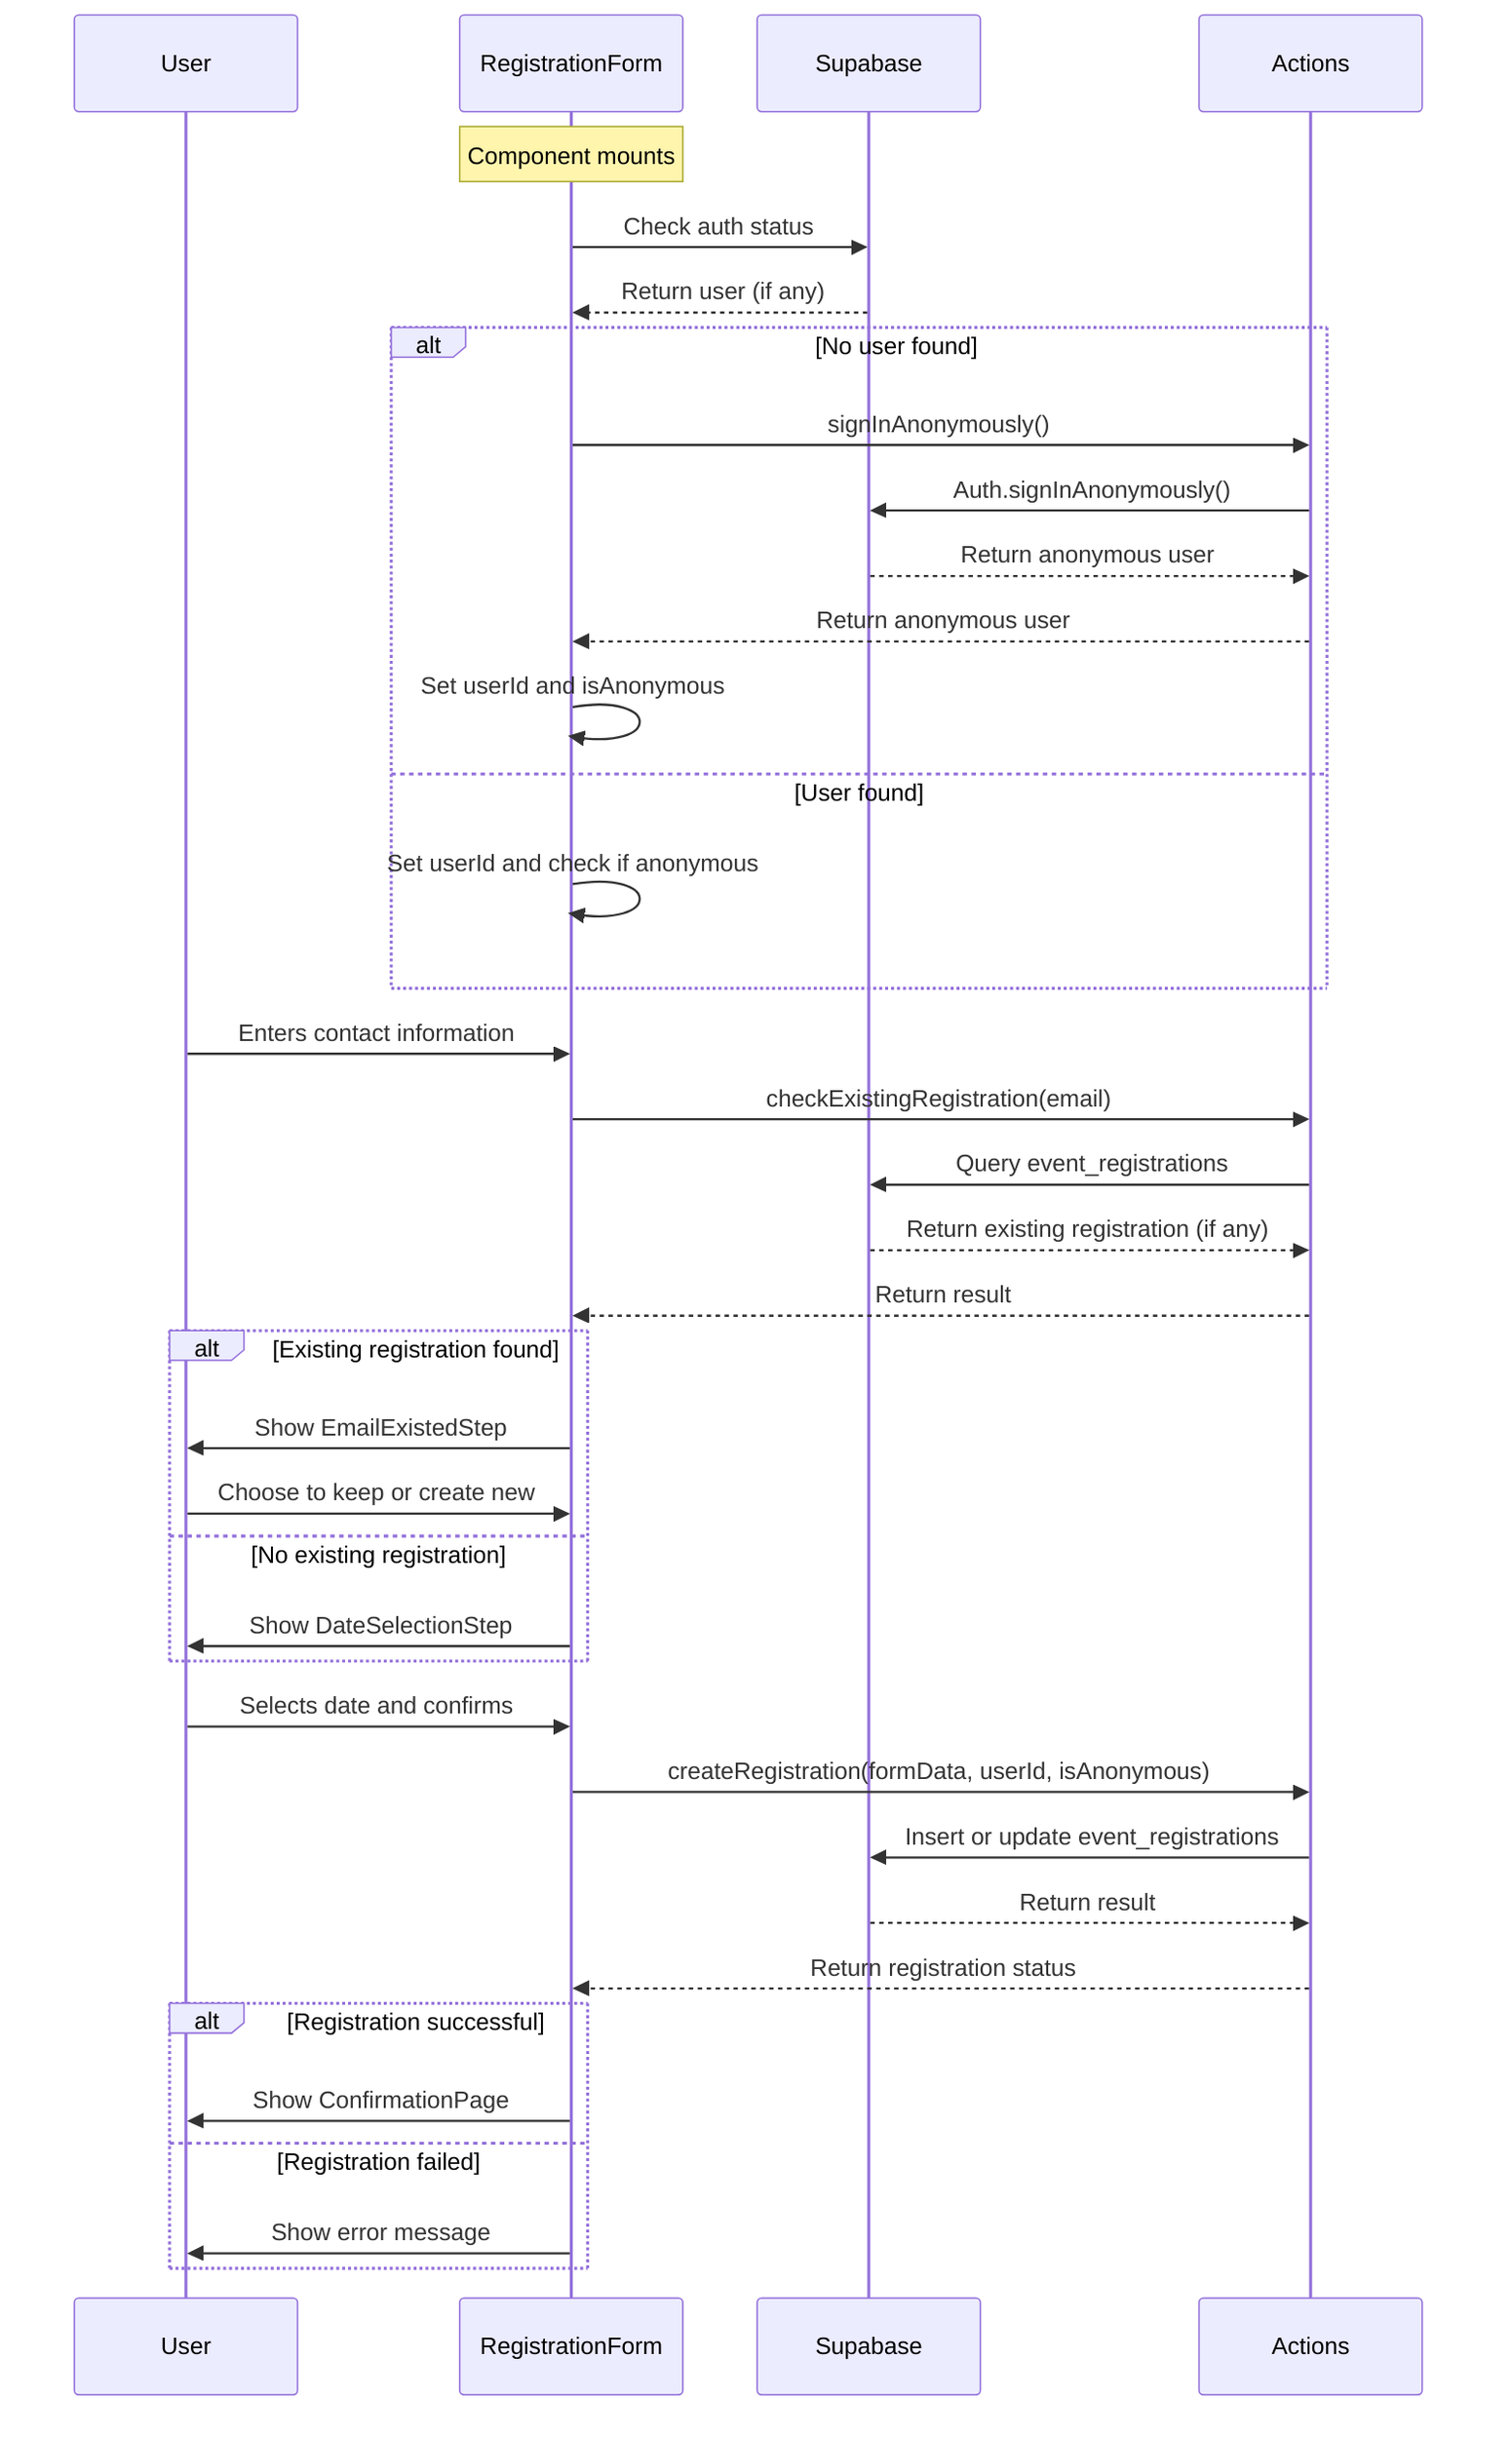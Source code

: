sequenceDiagram
    participant User
    participant RegistrationForm
    participant Supabase
    participant Actions

    Note over RegistrationForm: Component mounts
    RegistrationForm->>Supabase: Check auth status
    Supabase-->>RegistrationForm: Return user (if any)
    
    alt No user found
        RegistrationForm->>Actions: signInAnonymously()
        Actions->>Supabase: Auth.signInAnonymously()
        Supabase-->>Actions: Return anonymous user
        Actions-->>RegistrationForm: Return anonymous user
        RegistrationForm->>RegistrationForm: Set userId and isAnonymous
    else User found
        RegistrationForm->>RegistrationForm: Set userId and check if anonymous
    end

    User->>RegistrationForm: Enters contact information
    RegistrationForm->>Actions: checkExistingRegistration(email)
    Actions->>Supabase: Query event_registrations
    Supabase-->>Actions: Return existing registration (if any)
    Actions-->>RegistrationForm: Return result

    alt Existing registration found
        RegistrationForm->>User: Show EmailExistedStep
        User->>RegistrationForm: Choose to keep or create new
    else No existing registration
        RegistrationForm->>User: Show DateSelectionStep
    end

    User->>RegistrationForm: Selects date and confirms
    RegistrationForm->>Actions: createRegistration(formData, userId, isAnonymous)
    Actions->>Supabase: Insert or update event_registrations
    Supabase-->>Actions: Return result
    Actions-->>RegistrationForm: Return registration status

    alt Registration successful
        RegistrationForm->>User: Show ConfirmationPage
    else Registration failed
        RegistrationForm->>User: Show error message
    end